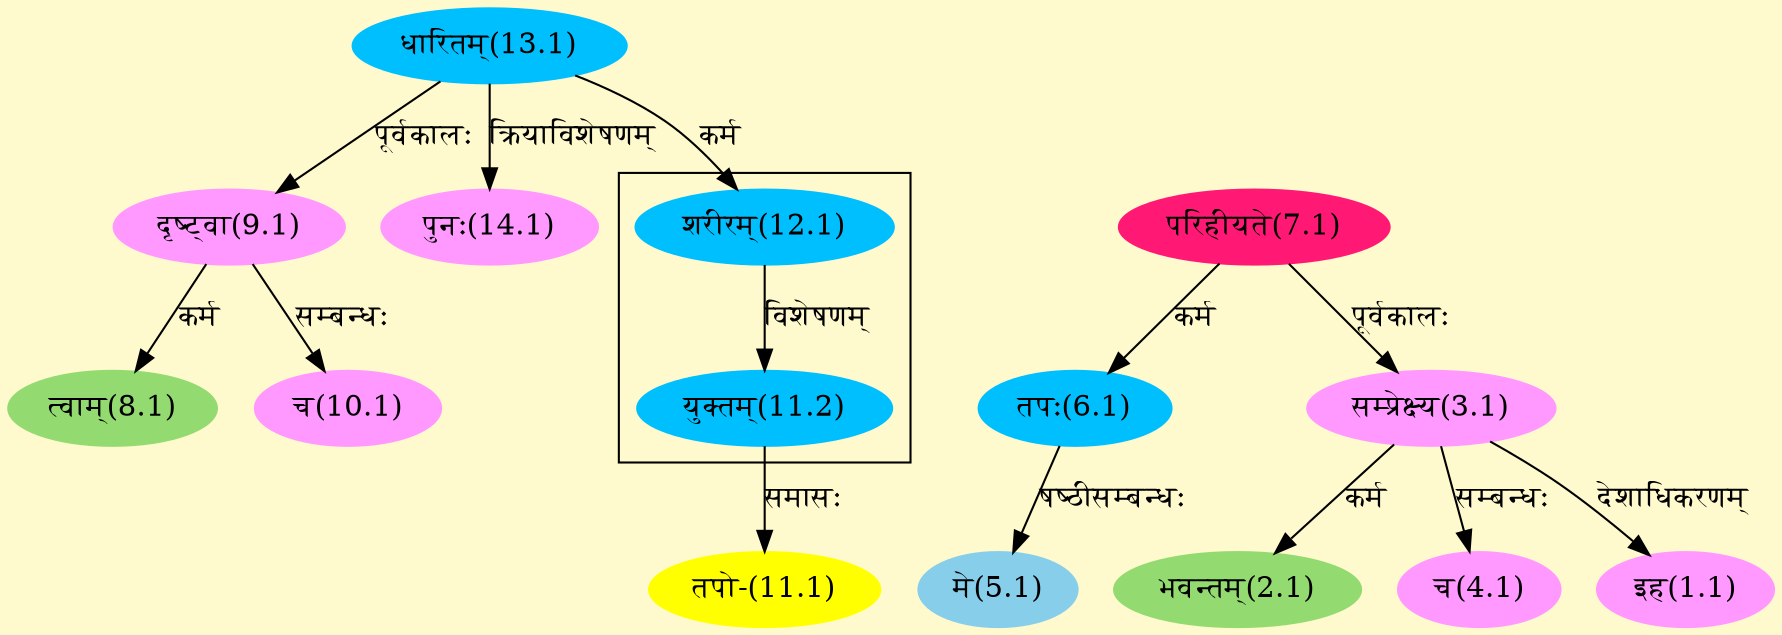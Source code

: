 digraph G{
rankdir=BT;
 compound=true;
 bgcolor="lemonchiffon1";

subgraph cluster_1{
Node11_2 [style=filled, color="#00BFFF" label = "युक्तम्(11.2)"]
Node12_1 [style=filled, color="#00BFFF" label = "शरीरम्(12.1)"]

}
Node1_1 [style=filled, color="#FF99FF" label = "इह(1.1)"]
Node3_1 [style=filled, color="#FF99FF" label = "सम्प्रेक्ष्य(3.1)"]
Node2_1 [style=filled, color="#93DB70" label = "भवन्तम्(2.1)"]
Node7_1 [style=filled, color="#FF1975" label = "परिहीयते(7.1)"]
Node4_1 [style=filled, color="#FF99FF" label = "च(4.1)"]
Node5_1 [style=filled, color="#87CEEB" label = "मे(5.1)"]
Node6_1 [style=filled, color="#00BFFF" label = "तपः(6.1)"]
Node [style=filled, color="" label = "()"]
Node8_1 [style=filled, color="#93DB70" label = "त्वाम्(8.1)"]
Node9_1 [style=filled, color="#FF99FF" label = "दृष्ट्वा(9.1)"]
Node13_1 [style=filled, color="#00BFFF" label = "धारितम्(13.1)"]
Node10_1 [style=filled, color="#FF99FF" label = "च(10.1)"]
Node11_1 [style=filled, color="#FFFF00" label = "तपो-(11.1)"]
Node11_2 [style=filled, color="#00BFFF" label = "युक्तम्(11.2)"]
Node12_1 [style=filled, color="#00BFFF" label = "शरीरम्(12.1)"]
Node14_1 [style=filled, color="#FF99FF" label = "पुनः(14.1)"]
/* Start of Relations section */

Node1_1 -> Node3_1 [  label="देशाधिकरणम्"  dir="back" ]
Node2_1 -> Node3_1 [  label="कर्म"  dir="back" ]
Node3_1 -> Node7_1 [  label="पूर्वकालः"  dir="back" ]
Node4_1 -> Node3_1 [  label="सम्बन्धः"  dir="back" ]
Node5_1 -> Node6_1 [  label="षष्ठीसम्बन्धः"  dir="back" ]
Node6_1 -> Node7_1 [  label="कर्म"  dir="back" ]
Node8_1 -> Node9_1 [  label="कर्म"  dir="back" ]
Node9_1 -> Node13_1 [  label="पूर्वकालः"  dir="back" ]
Node10_1 -> Node9_1 [  label="सम्बन्धः"  dir="back" ]
Node11_1 -> Node11_2 [  label="समासः"  dir="back" ]
Node11_2 -> Node12_1 [  label="विशेषणम्"  dir="back" ]
Node12_1 -> Node13_1 [  label="कर्म"  dir="back" ]
Node14_1 -> Node13_1 [  label="क्रियाविशेषणम्"  dir="back" ]
}
